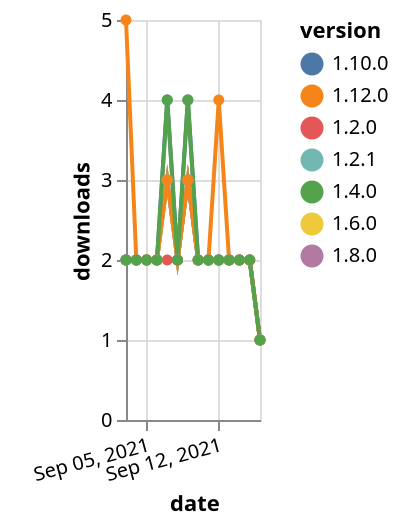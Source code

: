 {"$schema": "https://vega.github.io/schema/vega-lite/v5.json", "description": "A simple bar chart with embedded data.", "data": {"values": [{"date": "2021-09-03", "total": 1490, "delta": 2, "version": "1.6.0"}, {"date": "2021-09-04", "total": 1492, "delta": 2, "version": "1.6.0"}, {"date": "2021-09-05", "total": 1494, "delta": 2, "version": "1.6.0"}, {"date": "2021-09-06", "total": 1496, "delta": 2, "version": "1.6.0"}, {"date": "2021-09-07", "total": 1499, "delta": 3, "version": "1.6.0"}, {"date": "2021-09-08", "total": 1501, "delta": 2, "version": "1.6.0"}, {"date": "2021-09-09", "total": 1504, "delta": 3, "version": "1.6.0"}, {"date": "2021-09-10", "total": 1506, "delta": 2, "version": "1.6.0"}, {"date": "2021-09-11", "total": 1508, "delta": 2, "version": "1.6.0"}, {"date": "2021-09-12", "total": 1510, "delta": 2, "version": "1.6.0"}, {"date": "2021-09-13", "total": 1512, "delta": 2, "version": "1.6.0"}, {"date": "2021-09-14", "total": 1514, "delta": 2, "version": "1.6.0"}, {"date": "2021-09-15", "total": 1516, "delta": 2, "version": "1.6.0"}, {"date": "2021-09-16", "total": 1517, "delta": 1, "version": "1.6.0"}, {"date": "2021-09-03", "total": 1034, "delta": 2, "version": "1.8.0"}, {"date": "2021-09-04", "total": 1036, "delta": 2, "version": "1.8.0"}, {"date": "2021-09-05", "total": 1038, "delta": 2, "version": "1.8.0"}, {"date": "2021-09-06", "total": 1040, "delta": 2, "version": "1.8.0"}, {"date": "2021-09-07", "total": 1043, "delta": 3, "version": "1.8.0"}, {"date": "2021-09-08", "total": 1045, "delta": 2, "version": "1.8.0"}, {"date": "2021-09-09", "total": 1048, "delta": 3, "version": "1.8.0"}, {"date": "2021-09-10", "total": 1050, "delta": 2, "version": "1.8.0"}, {"date": "2021-09-11", "total": 1052, "delta": 2, "version": "1.8.0"}, {"date": "2021-09-12", "total": 1054, "delta": 2, "version": "1.8.0"}, {"date": "2021-09-13", "total": 1056, "delta": 2, "version": "1.8.0"}, {"date": "2021-09-14", "total": 1058, "delta": 2, "version": "1.8.0"}, {"date": "2021-09-15", "total": 1060, "delta": 2, "version": "1.8.0"}, {"date": "2021-09-16", "total": 1061, "delta": 1, "version": "1.8.0"}, {"date": "2021-09-03", "total": 739, "delta": 2, "version": "1.10.0"}, {"date": "2021-09-04", "total": 741, "delta": 2, "version": "1.10.0"}, {"date": "2021-09-05", "total": 743, "delta": 2, "version": "1.10.0"}, {"date": "2021-09-06", "total": 745, "delta": 2, "version": "1.10.0"}, {"date": "2021-09-07", "total": 749, "delta": 4, "version": "1.10.0"}, {"date": "2021-09-08", "total": 751, "delta": 2, "version": "1.10.0"}, {"date": "2021-09-09", "total": 755, "delta": 4, "version": "1.10.0"}, {"date": "2021-09-10", "total": 757, "delta": 2, "version": "1.10.0"}, {"date": "2021-09-11", "total": 759, "delta": 2, "version": "1.10.0"}, {"date": "2021-09-12", "total": 761, "delta": 2, "version": "1.10.0"}, {"date": "2021-09-13", "total": 763, "delta": 2, "version": "1.10.0"}, {"date": "2021-09-14", "total": 765, "delta": 2, "version": "1.10.0"}, {"date": "2021-09-15", "total": 767, "delta": 2, "version": "1.10.0"}, {"date": "2021-09-16", "total": 768, "delta": 1, "version": "1.10.0"}, {"date": "2021-09-03", "total": 1908, "delta": 2, "version": "1.2.0"}, {"date": "2021-09-04", "total": 1910, "delta": 2, "version": "1.2.0"}, {"date": "2021-09-05", "total": 1912, "delta": 2, "version": "1.2.0"}, {"date": "2021-09-06", "total": 1914, "delta": 2, "version": "1.2.0"}, {"date": "2021-09-07", "total": 1916, "delta": 2, "version": "1.2.0"}, {"date": "2021-09-08", "total": 1918, "delta": 2, "version": "1.2.0"}, {"date": "2021-09-09", "total": 1921, "delta": 3, "version": "1.2.0"}, {"date": "2021-09-10", "total": 1923, "delta": 2, "version": "1.2.0"}, {"date": "2021-09-11", "total": 1925, "delta": 2, "version": "1.2.0"}, {"date": "2021-09-12", "total": 1927, "delta": 2, "version": "1.2.0"}, {"date": "2021-09-13", "total": 1929, "delta": 2, "version": "1.2.0"}, {"date": "2021-09-14", "total": 1931, "delta": 2, "version": "1.2.0"}, {"date": "2021-09-15", "total": 1933, "delta": 2, "version": "1.2.0"}, {"date": "2021-09-16", "total": 1934, "delta": 1, "version": "1.2.0"}, {"date": "2021-09-03", "total": 2064, "delta": 2, "version": "1.2.1"}, {"date": "2021-09-04", "total": 2066, "delta": 2, "version": "1.2.1"}, {"date": "2021-09-05", "total": 2068, "delta": 2, "version": "1.2.1"}, {"date": "2021-09-06", "total": 2070, "delta": 2, "version": "1.2.1"}, {"date": "2021-09-07", "total": 2073, "delta": 3, "version": "1.2.1"}, {"date": "2021-09-08", "total": 2075, "delta": 2, "version": "1.2.1"}, {"date": "2021-09-09", "total": 2078, "delta": 3, "version": "1.2.1"}, {"date": "2021-09-10", "total": 2080, "delta": 2, "version": "1.2.1"}, {"date": "2021-09-11", "total": 2082, "delta": 2, "version": "1.2.1"}, {"date": "2021-09-12", "total": 2084, "delta": 2, "version": "1.2.1"}, {"date": "2021-09-13", "total": 2086, "delta": 2, "version": "1.2.1"}, {"date": "2021-09-14", "total": 2088, "delta": 2, "version": "1.2.1"}, {"date": "2021-09-15", "total": 2090, "delta": 2, "version": "1.2.1"}, {"date": "2021-09-16", "total": 2091, "delta": 1, "version": "1.2.1"}, {"date": "2021-09-03", "total": 242, "delta": 5, "version": "1.12.0"}, {"date": "2021-09-04", "total": 244, "delta": 2, "version": "1.12.0"}, {"date": "2021-09-05", "total": 246, "delta": 2, "version": "1.12.0"}, {"date": "2021-09-06", "total": 248, "delta": 2, "version": "1.12.0"}, {"date": "2021-09-07", "total": 251, "delta": 3, "version": "1.12.0"}, {"date": "2021-09-08", "total": 253, "delta": 2, "version": "1.12.0"}, {"date": "2021-09-09", "total": 256, "delta": 3, "version": "1.12.0"}, {"date": "2021-09-10", "total": 258, "delta": 2, "version": "1.12.0"}, {"date": "2021-09-11", "total": 260, "delta": 2, "version": "1.12.0"}, {"date": "2021-09-12", "total": 264, "delta": 4, "version": "1.12.0"}, {"date": "2021-09-13", "total": 266, "delta": 2, "version": "1.12.0"}, {"date": "2021-09-14", "total": 268, "delta": 2, "version": "1.12.0"}, {"date": "2021-09-15", "total": 270, "delta": 2, "version": "1.12.0"}, {"date": "2021-09-16", "total": 271, "delta": 1, "version": "1.12.0"}, {"date": "2021-09-03", "total": 1997, "delta": 2, "version": "1.4.0"}, {"date": "2021-09-04", "total": 1999, "delta": 2, "version": "1.4.0"}, {"date": "2021-09-05", "total": 2001, "delta": 2, "version": "1.4.0"}, {"date": "2021-09-06", "total": 2003, "delta": 2, "version": "1.4.0"}, {"date": "2021-09-07", "total": 2007, "delta": 4, "version": "1.4.0"}, {"date": "2021-09-08", "total": 2009, "delta": 2, "version": "1.4.0"}, {"date": "2021-09-09", "total": 2013, "delta": 4, "version": "1.4.0"}, {"date": "2021-09-10", "total": 2015, "delta": 2, "version": "1.4.0"}, {"date": "2021-09-11", "total": 2017, "delta": 2, "version": "1.4.0"}, {"date": "2021-09-12", "total": 2019, "delta": 2, "version": "1.4.0"}, {"date": "2021-09-13", "total": 2021, "delta": 2, "version": "1.4.0"}, {"date": "2021-09-14", "total": 2023, "delta": 2, "version": "1.4.0"}, {"date": "2021-09-15", "total": 2025, "delta": 2, "version": "1.4.0"}, {"date": "2021-09-16", "total": 2026, "delta": 1, "version": "1.4.0"}]}, "width": "container", "mark": {"type": "line", "point": {"filled": true}}, "encoding": {"x": {"field": "date", "type": "temporal", "timeUnit": "yearmonthdate", "title": "date", "axis": {"labelAngle": -15}}, "y": {"field": "delta", "type": "quantitative", "title": "downloads"}, "color": {"field": "version", "type": "nominal"}, "tooltip": {"field": "delta"}}}